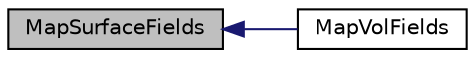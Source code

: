 digraph "MapSurfaceFields"
{
  bgcolor="transparent";
  edge [fontname="Helvetica",fontsize="10",labelfontname="Helvetica",labelfontsize="10"];
  node [fontname="Helvetica",fontsize="10",shape=record];
  rankdir="LR";
  Node1 [label="MapSurfaceFields",height=0.2,width=0.4,color="black", fillcolor="grey75", style="filled", fontcolor="black"];
  Node1 -> Node2 [dir="back",color="midnightblue",fontsize="10",style="solid",fontname="Helvetica"];
  Node2 [label="MapVolFields",height=0.2,width=0.4,color="black",URL="$a00877.html#a46a9dc762edc65a8de2d5f8e47dca058",tooltip="Map all volFields of Type. "];
}
